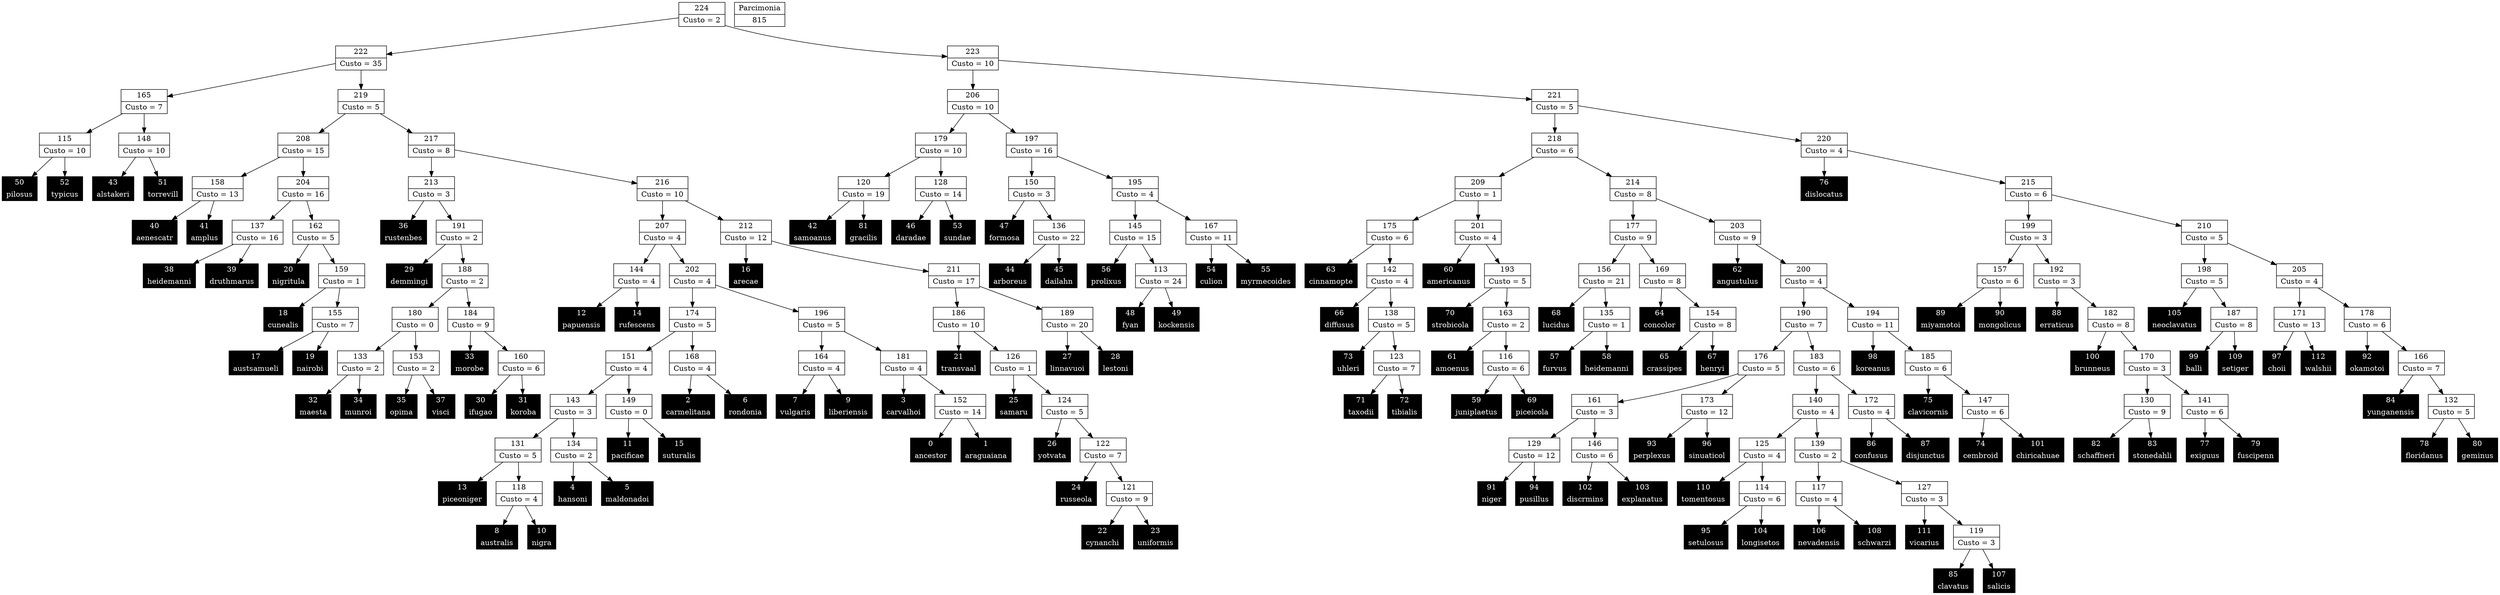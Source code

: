 Digraph G {
0 [shape="record", label="{0 | ancestor}",style=filled, color=black, fontcolor=white,fontsize=14, height=0.5]
1 [shape="record", label="{1 | araguaiana}",style=filled, color=black, fontcolor=white,fontsize=14, height=0.5]
2 [shape="record", label="{2 | carmelitana}",style=filled, color=black, fontcolor=white,fontsize=14, height=0.5]
3 [shape="record", label="{3 | carvalhoi}",style=filled, color=black, fontcolor=white,fontsize=14, height=0.5]
4 [shape="record", label="{4 | hansoni}",style=filled, color=black, fontcolor=white,fontsize=14, height=0.5]
5 [shape="record", label="{5 | maldonadoi}",style=filled, color=black, fontcolor=white,fontsize=14, height=0.5]
6 [shape="record", label="{6 | rondonia}",style=filled, color=black, fontcolor=white,fontsize=14, height=0.5]
7 [shape="record", label="{7 | vulgaris}",style=filled, color=black, fontcolor=white,fontsize=14, height=0.5]
8 [shape="record", label="{8 | australis}",style=filled, color=black, fontcolor=white,fontsize=14, height=0.5]
9 [shape="record", label="{9 | liberiensis}",style=filled, color=black, fontcolor=white,fontsize=14, height=0.5]
10 [shape="record", label="{10 | nigra}",style=filled, color=black, fontcolor=white,fontsize=14, height=0.5]
11 [shape="record", label="{11 | pacificae}",style=filled, color=black, fontcolor=white,fontsize=14, height=0.5]
12 [shape="record", label="{12 | papuensis}",style=filled, color=black, fontcolor=white,fontsize=14, height=0.5]
13 [shape="record", label="{13 | piceoniger}",style=filled, color=black, fontcolor=white,fontsize=14, height=0.5]
14 [shape="record", label="{14 | rufescens}",style=filled, color=black, fontcolor=white,fontsize=14, height=0.5]
15 [shape="record", label="{15 | suturalis}",style=filled, color=black, fontcolor=white,fontsize=14, height=0.5]
16 [shape="record", label="{16 | arecae}",style=filled, color=black, fontcolor=white,fontsize=14, height=0.5]
17 [shape="record", label="{17 | austsamueli}",style=filled, color=black, fontcolor=white,fontsize=14, height=0.5]
18 [shape="record", label="{18 | cunealis}",style=filled, color=black, fontcolor=white,fontsize=14, height=0.5]
19 [shape="record", label="{19 | nairobi}",style=filled, color=black, fontcolor=white,fontsize=14, height=0.5]
20 [shape="record", label="{20 | nigritula}",style=filled, color=black, fontcolor=white,fontsize=14, height=0.5]
21 [shape="record", label="{21 | transvaal}",style=filled, color=black, fontcolor=white,fontsize=14, height=0.5]
22 [shape="record", label="{22 | cynanchi}",style=filled, color=black, fontcolor=white,fontsize=14, height=0.5]
23 [shape="record", label="{23 | uniformis}",style=filled, color=black, fontcolor=white,fontsize=14, height=0.5]
24 [shape="record", label="{24 | russeola}",style=filled, color=black, fontcolor=white,fontsize=14, height=0.5]
25 [shape="record", label="{25 | samaru}",style=filled, color=black, fontcolor=white,fontsize=14, height=0.5]
26 [shape="record", label="{26 | yotvata}",style=filled, color=black, fontcolor=white,fontsize=14, height=0.5]
27 [shape="record", label="{27 | linnavuoi}",style=filled, color=black, fontcolor=white,fontsize=14, height=0.5]
28 [shape="record", label="{28 | lestoni}",style=filled, color=black, fontcolor=white,fontsize=14, height=0.5]
29 [shape="record", label="{29 | demmingi}",style=filled, color=black, fontcolor=white,fontsize=14, height=0.5]
30 [shape="record", label="{30 | ifugao}",style=filled, color=black, fontcolor=white,fontsize=14, height=0.5]
31 [shape="record", label="{31 | koroba}",style=filled, color=black, fontcolor=white,fontsize=14, height=0.5]
32 [shape="record", label="{32 | maesta}",style=filled, color=black, fontcolor=white,fontsize=14, height=0.5]
33 [shape="record", label="{33 | morobe}",style=filled, color=black, fontcolor=white,fontsize=14, height=0.5]
34 [shape="record", label="{34 | munroi}",style=filled, color=black, fontcolor=white,fontsize=14, height=0.5]
35 [shape="record", label="{35 | opima}",style=filled, color=black, fontcolor=white,fontsize=14, height=0.5]
36 [shape="record", label="{36 | rustenbes}",style=filled, color=black, fontcolor=white,fontsize=14, height=0.5]
37 [shape="record", label="{37 | visci}",style=filled, color=black, fontcolor=white,fontsize=14, height=0.5]
38 [shape="record", label="{38 | heidemanni}",style=filled, color=black, fontcolor=white,fontsize=14, height=0.5]
39 [shape="record", label="{39 | druthmarus}",style=filled, color=black, fontcolor=white,fontsize=14, height=0.5]
40 [shape="record", label="{40 | aenescatr}",style=filled, color=black, fontcolor=white,fontsize=14, height=0.5]
41 [shape="record", label="{41 | amplus}",style=filled, color=black, fontcolor=white,fontsize=14, height=0.5]
42 [shape="record", label="{42 | samoanus}",style=filled, color=black, fontcolor=white,fontsize=14, height=0.5]
43 [shape="record", label="{43 | alstakeri}",style=filled, color=black, fontcolor=white,fontsize=14, height=0.5]
44 [shape="record", label="{44 | arboreus}",style=filled, color=black, fontcolor=white,fontsize=14, height=0.5]
45 [shape="record", label="{45 | dailahn}",style=filled, color=black, fontcolor=white,fontsize=14, height=0.5]
46 [shape="record", label="{46 | daradae}",style=filled, color=black, fontcolor=white,fontsize=14, height=0.5]
47 [shape="record", label="{47 | formosa}",style=filled, color=black, fontcolor=white,fontsize=14, height=0.5]
48 [shape="record", label="{48 | fyan}",style=filled, color=black, fontcolor=white,fontsize=14, height=0.5]
49 [shape="record", label="{49 | kockensis}",style=filled, color=black, fontcolor=white,fontsize=14, height=0.5]
50 [shape="record", label="{50 | pilosus}",style=filled, color=black, fontcolor=white,fontsize=14, height=0.5]
51 [shape="record", label="{51 | torrevill}",style=filled, color=black, fontcolor=white,fontsize=14, height=0.5]
52 [shape="record", label="{52 | typicus}",style=filled, color=black, fontcolor=white,fontsize=14, height=0.5]
53 [shape="record", label="{53 | sundae}",style=filled, color=black, fontcolor=white,fontsize=14, height=0.5]
54 [shape="record", label="{54 | culion}",style=filled, color=black, fontcolor=white,fontsize=14, height=0.5]
55 [shape="record", label="{55 | myrmecoides}",style=filled, color=black, fontcolor=white,fontsize=14, height=0.5]
56 [shape="record", label="{56 | prolixus}",style=filled, color=black, fontcolor=white,fontsize=14, height=0.5]
57 [shape="record", label="{57 | furvus}",style=filled, color=black, fontcolor=white,fontsize=14, height=0.5]
58 [shape="record", label="{58 | heidemanni}",style=filled, color=black, fontcolor=white,fontsize=14, height=0.5]
59 [shape="record", label="{59 | juniplaetus}",style=filled, color=black, fontcolor=white,fontsize=14, height=0.5]
60 [shape="record", label="{60 | americanus}",style=filled, color=black, fontcolor=white,fontsize=14, height=0.5]
61 [shape="record", label="{61 | amoenus}",style=filled, color=black, fontcolor=white,fontsize=14, height=0.5]
62 [shape="record", label="{62 | angustulus}",style=filled, color=black, fontcolor=white,fontsize=14, height=0.5]
63 [shape="record", label="{63 | cinnamopte}",style=filled, color=black, fontcolor=white,fontsize=14, height=0.5]
64 [shape="record", label="{64 | concolor}",style=filled, color=black, fontcolor=white,fontsize=14, height=0.5]
65 [shape="record", label="{65 | crassipes}",style=filled, color=black, fontcolor=white,fontsize=14, height=0.5]
66 [shape="record", label="{66 | diffusus}",style=filled, color=black, fontcolor=white,fontsize=14, height=0.5]
67 [shape="record", label="{67 | henryi}",style=filled, color=black, fontcolor=white,fontsize=14, height=0.5]
68 [shape="record", label="{68 | lucidus}",style=filled, color=black, fontcolor=white,fontsize=14, height=0.5]
69 [shape="record", label="{69 | piceicola}",style=filled, color=black, fontcolor=white,fontsize=14, height=0.5]
70 [shape="record", label="{70 | strobicola}",style=filled, color=black, fontcolor=white,fontsize=14, height=0.5]
71 [shape="record", label="{71 | taxodii}",style=filled, color=black, fontcolor=white,fontsize=14, height=0.5]
72 [shape="record", label="{72 | tibialis}",style=filled, color=black, fontcolor=white,fontsize=14, height=0.5]
73 [shape="record", label="{73 | uhleri}",style=filled, color=black, fontcolor=white,fontsize=14, height=0.5]
74 [shape="record", label="{74 | cembroid}",style=filled, color=black, fontcolor=white,fontsize=14, height=0.5]
75 [shape="record", label="{75 | clavicornis}",style=filled, color=black, fontcolor=white,fontsize=14, height=0.5]
76 [shape="record", label="{76 | dislocatus}",style=filled, color=black, fontcolor=white,fontsize=14, height=0.5]
77 [shape="record", label="{77 | exiguus}",style=filled, color=black, fontcolor=white,fontsize=14, height=0.5]
78 [shape="record", label="{78 | floridanus}",style=filled, color=black, fontcolor=white,fontsize=14, height=0.5]
79 [shape="record", label="{79 | fuscipenn}",style=filled, color=black, fontcolor=white,fontsize=14, height=0.5]
80 [shape="record", label="{80 | geminus}",style=filled, color=black, fontcolor=white,fontsize=14, height=0.5]
81 [shape="record", label="{81 | gracilis}",style=filled, color=black, fontcolor=white,fontsize=14, height=0.5]
82 [shape="record", label="{82 | schaffneri}",style=filled, color=black, fontcolor=white,fontsize=14, height=0.5]
83 [shape="record", label="{83 | stonedahli}",style=filled, color=black, fontcolor=white,fontsize=14, height=0.5]
84 [shape="record", label="{84 | yunganensis}",style=filled, color=black, fontcolor=white,fontsize=14, height=0.5]
85 [shape="record", label="{85 | clavatus}",style=filled, color=black, fontcolor=white,fontsize=14, height=0.5]
86 [shape="record", label="{86 | confusus}",style=filled, color=black, fontcolor=white,fontsize=14, height=0.5]
87 [shape="record", label="{87 | disjunctus}",style=filled, color=black, fontcolor=white,fontsize=14, height=0.5]
88 [shape="record", label="{88 | erraticus}",style=filled, color=black, fontcolor=white,fontsize=14, height=0.5]
89 [shape="record", label="{89 | miyamotoi}",style=filled, color=black, fontcolor=white,fontsize=14, height=0.5]
90 [shape="record", label="{90 | mongolicus}",style=filled, color=black, fontcolor=white,fontsize=14, height=0.5]
91 [shape="record", label="{91 | niger}",style=filled, color=black, fontcolor=white,fontsize=14, height=0.5]
92 [shape="record", label="{92 | okamotoi}",style=filled, color=black, fontcolor=white,fontsize=14, height=0.5]
93 [shape="record", label="{93 | perplexus}",style=filled, color=black, fontcolor=white,fontsize=14, height=0.5]
94 [shape="record", label="{94 | pusillus}",style=filled, color=black, fontcolor=white,fontsize=14, height=0.5]
95 [shape="record", label="{95 | setulosus}",style=filled, color=black, fontcolor=white,fontsize=14, height=0.5]
96 [shape="record", label="{96 | sinuaticol}",style=filled, color=black, fontcolor=white,fontsize=14, height=0.5]
97 [shape="record", label="{97 | choii}",style=filled, color=black, fontcolor=white,fontsize=14, height=0.5]
98 [shape="record", label="{98 | koreanus}",style=filled, color=black, fontcolor=white,fontsize=14, height=0.5]
99 [shape="record", label="{99 | balli}",style=filled, color=black, fontcolor=white,fontsize=14, height=0.5]
100 [shape="record", label="{100 | brunneus}",style=filled, color=black, fontcolor=white,fontsize=14, height=0.5]
101 [shape="record", label="{101 | chiricahuae}",style=filled, color=black, fontcolor=white,fontsize=14, height=0.5]
102 [shape="record", label="{102 | discrmins}",style=filled, color=black, fontcolor=white,fontsize=14, height=0.5]
103 [shape="record", label="{103 | explanatus}",style=filled, color=black, fontcolor=white,fontsize=14, height=0.5]
104 [shape="record", label="{104 | longisetos}",style=filled, color=black, fontcolor=white,fontsize=14, height=0.5]
105 [shape="record", label="{105 | neoclavatus}",style=filled, color=black, fontcolor=white,fontsize=14, height=0.5]
106 [shape="record", label="{106 | nevadensis}",style=filled, color=black, fontcolor=white,fontsize=14, height=0.5]
107 [shape="record", label="{107 | salicis}",style=filled, color=black, fontcolor=white,fontsize=14, height=0.5]
108 [shape="record", label="{108 | schwarzi}",style=filled, color=black, fontcolor=white,fontsize=14, height=0.5]
109 [shape="record", label="{109 | setiger}",style=filled, color=black, fontcolor=white,fontsize=14, height=0.5]
110 [shape="record", label="{110 | tomentosus}",style=filled, color=black, fontcolor=white,fontsize=14, height=0.5]
111 [shape="record", label="{111 | vicarius}",style=filled, color=black, fontcolor=white,fontsize=14, height=0.5]
112 [shape="record", label="{112 | walshii}",style=filled, color=black, fontcolor=white,fontsize=14, height=0.5]
113 [shape="record", label="{113|Custo = 24}"]
114 [shape="record", label="{114|Custo = 6}"]
115 [shape="record", label="{115|Custo = 10}"]
116 [shape="record", label="{116|Custo = 6}"]
117 [shape="record", label="{117|Custo = 4}"]
118 [shape="record", label="{118|Custo = 4}"]
119 [shape="record", label="{119|Custo = 3}"]
120 [shape="record", label="{120|Custo = 19}"]
121 [shape="record", label="{121|Custo = 9}"]
122 [shape="record", label="{122|Custo = 7}"]
123 [shape="record", label="{123|Custo = 7}"]
124 [shape="record", label="{124|Custo = 5}"]
125 [shape="record", label="{125|Custo = 4}"]
126 [shape="record", label="{126|Custo = 1}"]
127 [shape="record", label="{127|Custo = 3}"]
128 [shape="record", label="{128|Custo = 14}"]
129 [shape="record", label="{129|Custo = 12}"]
130 [shape="record", label="{130|Custo = 9}"]
131 [shape="record", label="{131|Custo = 5}"]
132 [shape="record", label="{132|Custo = 5}"]
133 [shape="record", label="{133|Custo = 2}"]
134 [shape="record", label="{134|Custo = 2}"]
135 [shape="record", label="{135|Custo = 1}"]
136 [shape="record", label="{136|Custo = 22}"]
137 [shape="record", label="{137|Custo = 16}"]
138 [shape="record", label="{138|Custo = 5}"]
139 [shape="record", label="{139|Custo = 2}"]
140 [shape="record", label="{140|Custo = 4}"]
141 [shape="record", label="{141|Custo = 6}"]
142 [shape="record", label="{142|Custo = 4}"]
143 [shape="record", label="{143|Custo = 3}"]
144 [shape="record", label="{144|Custo = 4}"]
145 [shape="record", label="{145|Custo = 15}"]
146 [shape="record", label="{146|Custo = 6}"]
147 [shape="record", label="{147|Custo = 6}"]
148 [shape="record", label="{148|Custo = 10}"]
149 [shape="record", label="{149|Custo = 0}"]
150 [shape="record", label="{150|Custo = 3}"]
151 [shape="record", label="{151|Custo = 4}"]
152 [shape="record", label="{152|Custo = 14}"]
153 [shape="record", label="{153|Custo = 2}"]
154 [shape="record", label="{154|Custo = 8}"]
155 [shape="record", label="{155|Custo = 7}"]
156 [shape="record", label="{156|Custo = 21}"]
157 [shape="record", label="{157|Custo = 6}"]
158 [shape="record", label="{158|Custo = 13}"]
159 [shape="record", label="{159|Custo = 1}"]
160 [shape="record", label="{160|Custo = 6}"]
161 [shape="record", label="{161|Custo = 3}"]
162 [shape="record", label="{162|Custo = 5}"]
163 [shape="record", label="{163|Custo = 2}"]
164 [shape="record", label="{164|Custo = 4}"]
165 [shape="record", label="{165|Custo = 7}"]
166 [shape="record", label="{166|Custo = 7}"]
167 [shape="record", label="{167|Custo = 11}"]
168 [shape="record", label="{168|Custo = 4}"]
169 [shape="record", label="{169|Custo = 8}"]
170 [shape="record", label="{170|Custo = 3}"]
171 [shape="record", label="{171|Custo = 13}"]
172 [shape="record", label="{172|Custo = 4}"]
173 [shape="record", label="{173|Custo = 12}"]
174 [shape="record", label="{174|Custo = 5}"]
175 [shape="record", label="{175|Custo = 6}"]
176 [shape="record", label="{176|Custo = 5}"]
177 [shape="record", label="{177|Custo = 9}"]
178 [shape="record", label="{178|Custo = 6}"]
179 [shape="record", label="{179|Custo = 10}"]
180 [shape="record", label="{180|Custo = 0}"]
181 [shape="record", label="{181|Custo = 4}"]
182 [shape="record", label="{182|Custo = 8}"]
183 [shape="record", label="{183|Custo = 6}"]
184 [shape="record", label="{184|Custo = 9}"]
185 [shape="record", label="{185|Custo = 6}"]
186 [shape="record", label="{186|Custo = 10}"]
187 [shape="record", label="{187|Custo = 8}"]
188 [shape="record", label="{188|Custo = 2}"]
189 [shape="record", label="{189|Custo = 20}"]
190 [shape="record", label="{190|Custo = 7}"]
191 [shape="record", label="{191|Custo = 2}"]
192 [shape="record", label="{192|Custo = 3}"]
193 [shape="record", label="{193|Custo = 5}"]
194 [shape="record", label="{194|Custo = 11}"]
195 [shape="record", label="{195|Custo = 4}"]
196 [shape="record", label="{196|Custo = 5}"]
197 [shape="record", label="{197|Custo = 16}"]
198 [shape="record", label="{198|Custo = 5}"]
199 [shape="record", label="{199|Custo = 3}"]
200 [shape="record", label="{200|Custo = 4}"]
201 [shape="record", label="{201|Custo = 4}"]
202 [shape="record", label="{202|Custo = 4}"]
203 [shape="record", label="{203|Custo = 9}"]
204 [shape="record", label="{204|Custo = 16}"]
205 [shape="record", label="{205|Custo = 4}"]
206 [shape="record", label="{206|Custo = 10}"]
207 [shape="record", label="{207|Custo = 4}"]
208 [shape="record", label="{208|Custo = 15}"]
209 [shape="record", label="{209|Custo = 1}"]
210 [shape="record", label="{210|Custo = 5}"]
211 [shape="record", label="{211|Custo = 17}"]
212 [shape="record", label="{212|Custo = 12}"]
213 [shape="record", label="{213|Custo = 3}"]
214 [shape="record", label="{214|Custo = 8}"]
215 [shape="record", label="{215|Custo = 6}"]
216 [shape="record", label="{216|Custo = 10}"]
217 [shape="record", label="{217|Custo = 8}"]
218 [shape="record", label="{218|Custo = 6}"]
219 [shape="record", label="{219|Custo = 5}"]
220 [shape="record", label="{220|Custo = 4}"]
221 [shape="record", label="{221|Custo = 5}"]
222 [shape="record", label="{222|Custo = 35}"]
223 [shape="record", label="{223|Custo = 10}"]
224 [shape="record", label="{224|Custo = 2}"]

113->49
113->48
114->104
114->95
115->52
115->50
116->69
116->59
117->108
117->106
118->10
118->8
119->107
119->85
120->81
120->42
121->23
121->22
122->121
122->24
123->72
123->71
124->122
124->26
125->114
125->110
126->124
126->25
127->119
127->111
128->53
128->46
129->94
129->91
130->83
130->82
131->118
131->13
132->80
132->78
133->34
133->32
134->5
134->4
135->58
135->57
136->45
136->44
137->39
137->38
138->123
138->73
139->127
139->117
140->139
140->125
141->79
141->77
142->138
142->66
143->134
143->131
144->14
144->12
145->113
145->56
146->103
146->102
147->101
147->74
148->51
148->43
149->15
149->11
150->136
150->47
151->149
151->143
152->1
152->0
153->37
153->35
154->67
154->65
155->19
155->17
156->135
156->68
157->90
157->89
158->41
158->40
159->155
159->18
160->31
160->30
161->146
161->129
162->159
162->20
163->116
163->61
164->9
164->7
165->148
165->115
166->132
166->84
167->55
167->54
168->6
168->2
169->154
169->64
170->141
170->130
171->112
171->97
172->87
172->86
173->96
173->93
174->168
174->151
175->142
175->63
176->173
176->161
177->169
177->156
178->166
178->92
179->128
179->120
180->153
180->133
181->152
181->3
182->170
182->100
183->172
183->140
184->160
184->33
185->147
185->75
186->126
186->21
187->109
187->99
188->184
188->180
189->28
189->27
190->183
190->176
191->188
191->29
192->182
192->88
193->163
193->70
194->185
194->98
195->167
195->145
196->181
196->164
197->195
197->150
198->187
198->105
199->192
199->157
200->194
200->190
201->193
201->60
202->196
202->174
203->200
203->62
204->162
204->137
205->178
205->171
206->197
206->179
207->202
207->144
208->204
208->158
209->201
209->175
210->205
210->198
211->189
211->186
212->211
212->16
213->191
213->36
214->203
214->177
215->210
215->199
216->212
216->207
217->216
217->213
218->214
218->209
219->217
219->208
220->215
220->76
221->220
221->218
222->219
222->165
223->221
223->206
224->223
224->222

815 [shape="record", label="{Parcimonia|815}"]
}